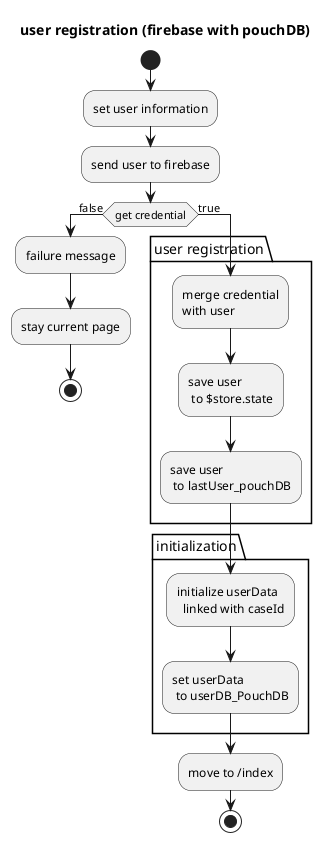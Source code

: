 @startuml
title user registration (firebase with pouchDB)

start

:set user information;

:send user to firebase;

 if (get credential) then (false)
  :failure message;
  :stay current page;
  stop
  else (true)
  package "user registration"{
  :merge credential
  with user;
  :save user
   to $store.state;
  :save user
   to lastUser_pouchDB;
  }
  package "initialization"{
  :initialize userData
    linked with caseId;
  :set userData
   to userDB_PouchDB;
  }
  :move to /index;
   stop
 endif


@enduml
